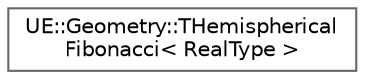 digraph "Graphical Class Hierarchy"
{
 // INTERACTIVE_SVG=YES
 // LATEX_PDF_SIZE
  bgcolor="transparent";
  edge [fontname=Helvetica,fontsize=10,labelfontname=Helvetica,labelfontsize=10];
  node [fontname=Helvetica,fontsize=10,shape=box,height=0.2,width=0.4];
  rankdir="LR";
  Node0 [id="Node000000",label="UE::Geometry::THemispherical\lFibonacci\< RealType \>",height=0.2,width=0.4,color="grey40", fillcolor="white", style="filled",URL="$df/dee/classUE_1_1Geometry_1_1THemisphericalFibonacci.html",tooltip="A hemisphere point set generated using a Fibonacci lattice where the i'th point of an N point set can..."];
}

